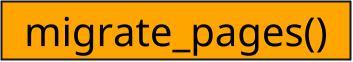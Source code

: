 @startuml
scale 1/5

skinparam Component {
    Style rectangle
    FontSize 200
    BorderThickness 10
    BackgroundColor Orange
}

[  migrate_pages()  ]
@enduml
